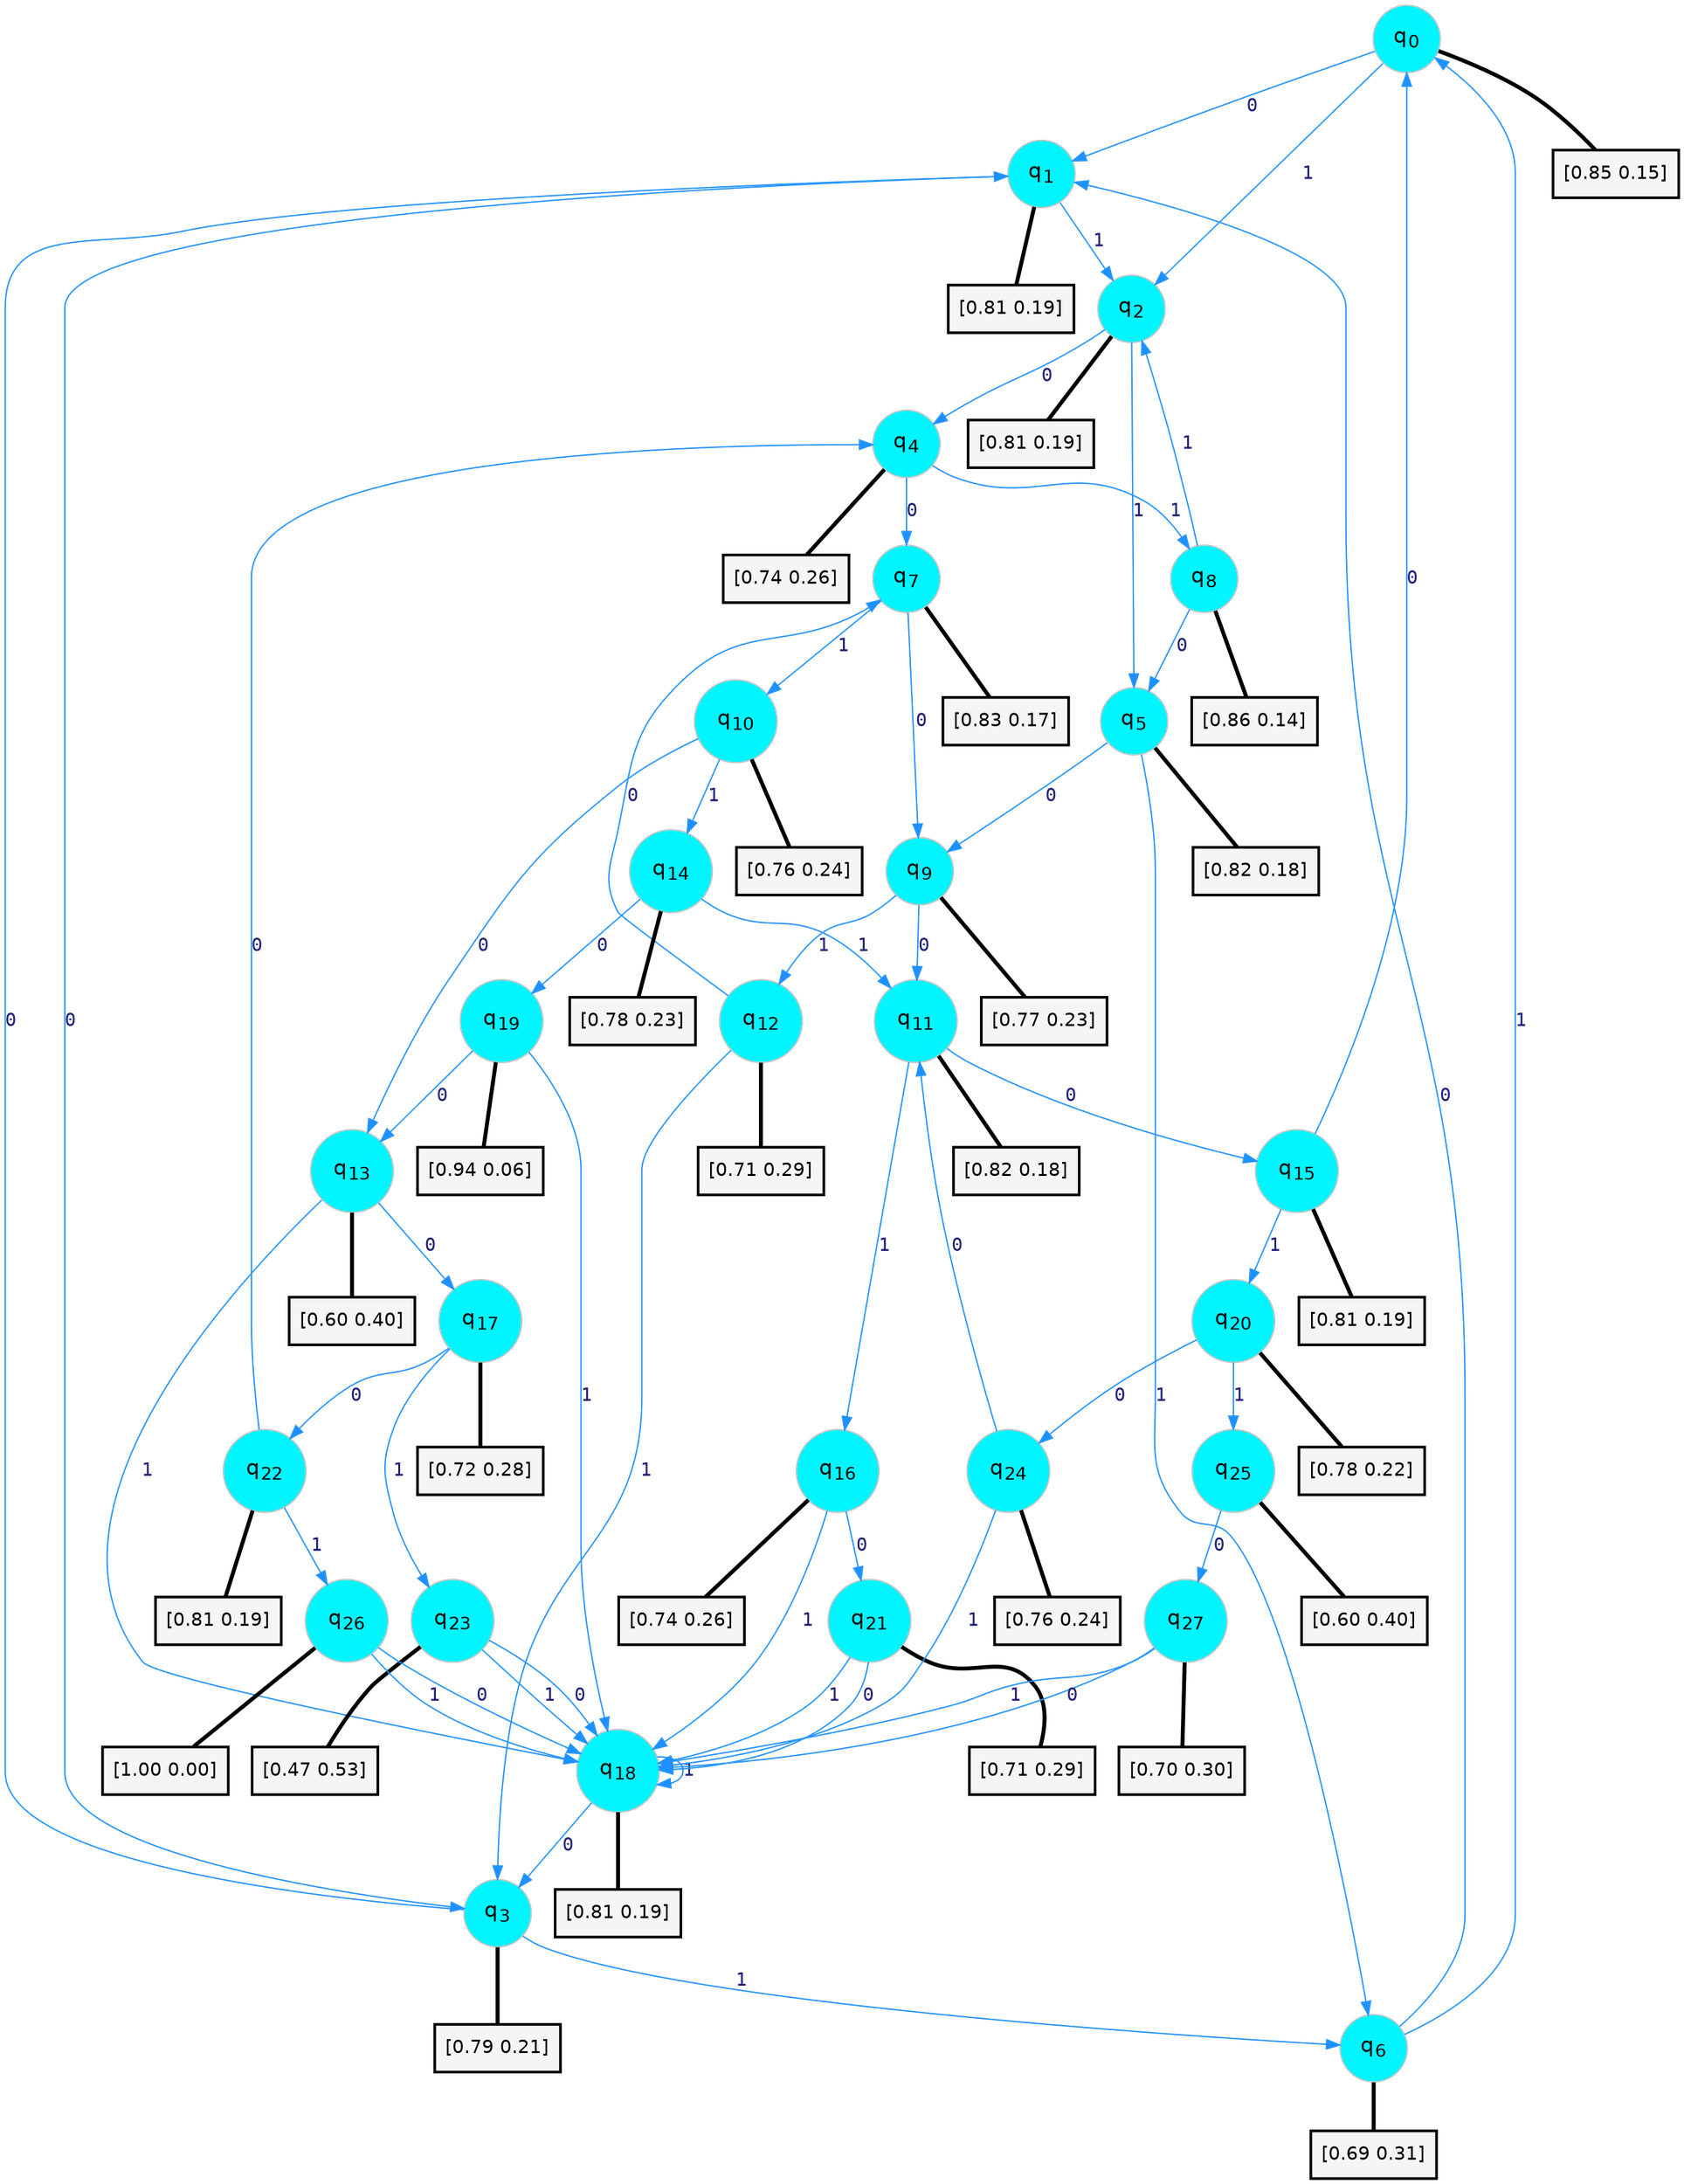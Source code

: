 digraph G {
graph [
bgcolor=transparent, dpi=300, rankdir=TD, size="40,25"];
node [
color=gray, fillcolor=turquoise1, fontcolor=black, fontname=Helvetica, fontsize=16, fontweight=bold, shape=circle, style=filled];
edge [
arrowsize=1, color=dodgerblue1, fontcolor=midnightblue, fontname=courier, fontweight=bold, penwidth=1, style=solid, weight=20];
0[label=<q<SUB>0</SUB>>];
1[label=<q<SUB>1</SUB>>];
2[label=<q<SUB>2</SUB>>];
3[label=<q<SUB>3</SUB>>];
4[label=<q<SUB>4</SUB>>];
5[label=<q<SUB>5</SUB>>];
6[label=<q<SUB>6</SUB>>];
7[label=<q<SUB>7</SUB>>];
8[label=<q<SUB>8</SUB>>];
9[label=<q<SUB>9</SUB>>];
10[label=<q<SUB>10</SUB>>];
11[label=<q<SUB>11</SUB>>];
12[label=<q<SUB>12</SUB>>];
13[label=<q<SUB>13</SUB>>];
14[label=<q<SUB>14</SUB>>];
15[label=<q<SUB>15</SUB>>];
16[label=<q<SUB>16</SUB>>];
17[label=<q<SUB>17</SUB>>];
18[label=<q<SUB>18</SUB>>];
19[label=<q<SUB>19</SUB>>];
20[label=<q<SUB>20</SUB>>];
21[label=<q<SUB>21</SUB>>];
22[label=<q<SUB>22</SUB>>];
23[label=<q<SUB>23</SUB>>];
24[label=<q<SUB>24</SUB>>];
25[label=<q<SUB>25</SUB>>];
26[label=<q<SUB>26</SUB>>];
27[label=<q<SUB>27</SUB>>];
28[label="[0.85 0.15]", shape=box,fontcolor=black, fontname=Helvetica, fontsize=14, penwidth=2, fillcolor=whitesmoke,color=black];
29[label="[0.81 0.19]", shape=box,fontcolor=black, fontname=Helvetica, fontsize=14, penwidth=2, fillcolor=whitesmoke,color=black];
30[label="[0.81 0.19]", shape=box,fontcolor=black, fontname=Helvetica, fontsize=14, penwidth=2, fillcolor=whitesmoke,color=black];
31[label="[0.79 0.21]", shape=box,fontcolor=black, fontname=Helvetica, fontsize=14, penwidth=2, fillcolor=whitesmoke,color=black];
32[label="[0.74 0.26]", shape=box,fontcolor=black, fontname=Helvetica, fontsize=14, penwidth=2, fillcolor=whitesmoke,color=black];
33[label="[0.82 0.18]", shape=box,fontcolor=black, fontname=Helvetica, fontsize=14, penwidth=2, fillcolor=whitesmoke,color=black];
34[label="[0.69 0.31]", shape=box,fontcolor=black, fontname=Helvetica, fontsize=14, penwidth=2, fillcolor=whitesmoke,color=black];
35[label="[0.83 0.17]", shape=box,fontcolor=black, fontname=Helvetica, fontsize=14, penwidth=2, fillcolor=whitesmoke,color=black];
36[label="[0.86 0.14]", shape=box,fontcolor=black, fontname=Helvetica, fontsize=14, penwidth=2, fillcolor=whitesmoke,color=black];
37[label="[0.77 0.23]", shape=box,fontcolor=black, fontname=Helvetica, fontsize=14, penwidth=2, fillcolor=whitesmoke,color=black];
38[label="[0.76 0.24]", shape=box,fontcolor=black, fontname=Helvetica, fontsize=14, penwidth=2, fillcolor=whitesmoke,color=black];
39[label="[0.82 0.18]", shape=box,fontcolor=black, fontname=Helvetica, fontsize=14, penwidth=2, fillcolor=whitesmoke,color=black];
40[label="[0.71 0.29]", shape=box,fontcolor=black, fontname=Helvetica, fontsize=14, penwidth=2, fillcolor=whitesmoke,color=black];
41[label="[0.60 0.40]", shape=box,fontcolor=black, fontname=Helvetica, fontsize=14, penwidth=2, fillcolor=whitesmoke,color=black];
42[label="[0.78 0.23]", shape=box,fontcolor=black, fontname=Helvetica, fontsize=14, penwidth=2, fillcolor=whitesmoke,color=black];
43[label="[0.81 0.19]", shape=box,fontcolor=black, fontname=Helvetica, fontsize=14, penwidth=2, fillcolor=whitesmoke,color=black];
44[label="[0.74 0.26]", shape=box,fontcolor=black, fontname=Helvetica, fontsize=14, penwidth=2, fillcolor=whitesmoke,color=black];
45[label="[0.72 0.28]", shape=box,fontcolor=black, fontname=Helvetica, fontsize=14, penwidth=2, fillcolor=whitesmoke,color=black];
46[label="[0.81 0.19]", shape=box,fontcolor=black, fontname=Helvetica, fontsize=14, penwidth=2, fillcolor=whitesmoke,color=black];
47[label="[0.94 0.06]", shape=box,fontcolor=black, fontname=Helvetica, fontsize=14, penwidth=2, fillcolor=whitesmoke,color=black];
48[label="[0.78 0.22]", shape=box,fontcolor=black, fontname=Helvetica, fontsize=14, penwidth=2, fillcolor=whitesmoke,color=black];
49[label="[0.71 0.29]", shape=box,fontcolor=black, fontname=Helvetica, fontsize=14, penwidth=2, fillcolor=whitesmoke,color=black];
50[label="[0.81 0.19]", shape=box,fontcolor=black, fontname=Helvetica, fontsize=14, penwidth=2, fillcolor=whitesmoke,color=black];
51[label="[0.47 0.53]", shape=box,fontcolor=black, fontname=Helvetica, fontsize=14, penwidth=2, fillcolor=whitesmoke,color=black];
52[label="[0.76 0.24]", shape=box,fontcolor=black, fontname=Helvetica, fontsize=14, penwidth=2, fillcolor=whitesmoke,color=black];
53[label="[0.60 0.40]", shape=box,fontcolor=black, fontname=Helvetica, fontsize=14, penwidth=2, fillcolor=whitesmoke,color=black];
54[label="[1.00 0.00]", shape=box,fontcolor=black, fontname=Helvetica, fontsize=14, penwidth=2, fillcolor=whitesmoke,color=black];
55[label="[0.70 0.30]", shape=box,fontcolor=black, fontname=Helvetica, fontsize=14, penwidth=2, fillcolor=whitesmoke,color=black];
0->1 [label=0];
0->2 [label=1];
0->28 [arrowhead=none, penwidth=3,color=black];
1->3 [label=0];
1->2 [label=1];
1->29 [arrowhead=none, penwidth=3,color=black];
2->4 [label=0];
2->5 [label=1];
2->30 [arrowhead=none, penwidth=3,color=black];
3->1 [label=0];
3->6 [label=1];
3->31 [arrowhead=none, penwidth=3,color=black];
4->7 [label=0];
4->8 [label=1];
4->32 [arrowhead=none, penwidth=3,color=black];
5->9 [label=0];
5->6 [label=1];
5->33 [arrowhead=none, penwidth=3,color=black];
6->1 [label=0];
6->0 [label=1];
6->34 [arrowhead=none, penwidth=3,color=black];
7->9 [label=0];
7->10 [label=1];
7->35 [arrowhead=none, penwidth=3,color=black];
8->5 [label=0];
8->2 [label=1];
8->36 [arrowhead=none, penwidth=3,color=black];
9->11 [label=0];
9->12 [label=1];
9->37 [arrowhead=none, penwidth=3,color=black];
10->13 [label=0];
10->14 [label=1];
10->38 [arrowhead=none, penwidth=3,color=black];
11->15 [label=0];
11->16 [label=1];
11->39 [arrowhead=none, penwidth=3,color=black];
12->7 [label=0];
12->3 [label=1];
12->40 [arrowhead=none, penwidth=3,color=black];
13->17 [label=0];
13->18 [label=1];
13->41 [arrowhead=none, penwidth=3,color=black];
14->19 [label=0];
14->11 [label=1];
14->42 [arrowhead=none, penwidth=3,color=black];
15->0 [label=0];
15->20 [label=1];
15->43 [arrowhead=none, penwidth=3,color=black];
16->21 [label=0];
16->18 [label=1];
16->44 [arrowhead=none, penwidth=3,color=black];
17->22 [label=0];
17->23 [label=1];
17->45 [arrowhead=none, penwidth=3,color=black];
18->3 [label=0];
18->18 [label=1];
18->46 [arrowhead=none, penwidth=3,color=black];
19->13 [label=0];
19->18 [label=1];
19->47 [arrowhead=none, penwidth=3,color=black];
20->24 [label=0];
20->25 [label=1];
20->48 [arrowhead=none, penwidth=3,color=black];
21->18 [label=0];
21->18 [label=1];
21->49 [arrowhead=none, penwidth=3,color=black];
22->4 [label=0];
22->26 [label=1];
22->50 [arrowhead=none, penwidth=3,color=black];
23->18 [label=0];
23->18 [label=1];
23->51 [arrowhead=none, penwidth=3,color=black];
24->11 [label=0];
24->18 [label=1];
24->52 [arrowhead=none, penwidth=3,color=black];
25->27 [label=0];
25->53 [arrowhead=none, penwidth=3,color=black];
26->18 [label=0];
26->18 [label=1];
26->54 [arrowhead=none, penwidth=3,color=black];
27->18 [label=0];
27->18 [label=1];
27->55 [arrowhead=none, penwidth=3,color=black];
}
